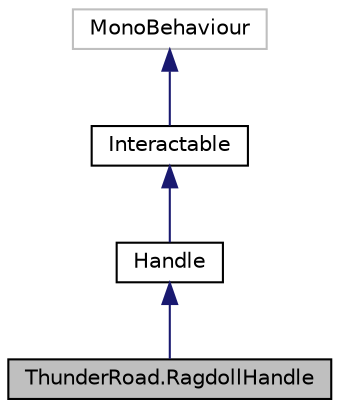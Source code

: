 digraph "ThunderRoad.RagdollHandle"
{
 // LATEX_PDF_SIZE
  edge [fontname="Helvetica",fontsize="10",labelfontname="Helvetica",labelfontsize="10"];
  node [fontname="Helvetica",fontsize="10",shape=record];
  Node1 [label="ThunderRoad.RagdollHandle",height=0.2,width=0.4,color="black", fillcolor="grey75", style="filled", fontcolor="black",tooltip="Class RagdollHandle. Implements the ThunderRoad.Handle"];
  Node2 -> Node1 [dir="back",color="midnightblue",fontsize="10",style="solid",fontname="Helvetica"];
  Node2 [label="Handle",height=0.2,width=0.4,color="black", fillcolor="white", style="filled",URL="$class_thunder_road_1_1_handle.html",tooltip="Class Handle. Implements the ThunderRoad.Interactable"];
  Node3 -> Node2 [dir="back",color="midnightblue",fontsize="10",style="solid",fontname="Helvetica"];
  Node3 [label="Interactable",height=0.2,width=0.4,color="black", fillcolor="white", style="filled",URL="$class_thunder_road_1_1_interactable.html",tooltip="Class Interactable. Implements the UnityEngine.MonoBehaviour"];
  Node4 -> Node3 [dir="back",color="midnightblue",fontsize="10",style="solid",fontname="Helvetica"];
  Node4 [label="MonoBehaviour",height=0.2,width=0.4,color="grey75", fillcolor="white", style="filled",tooltip=" "];
}
